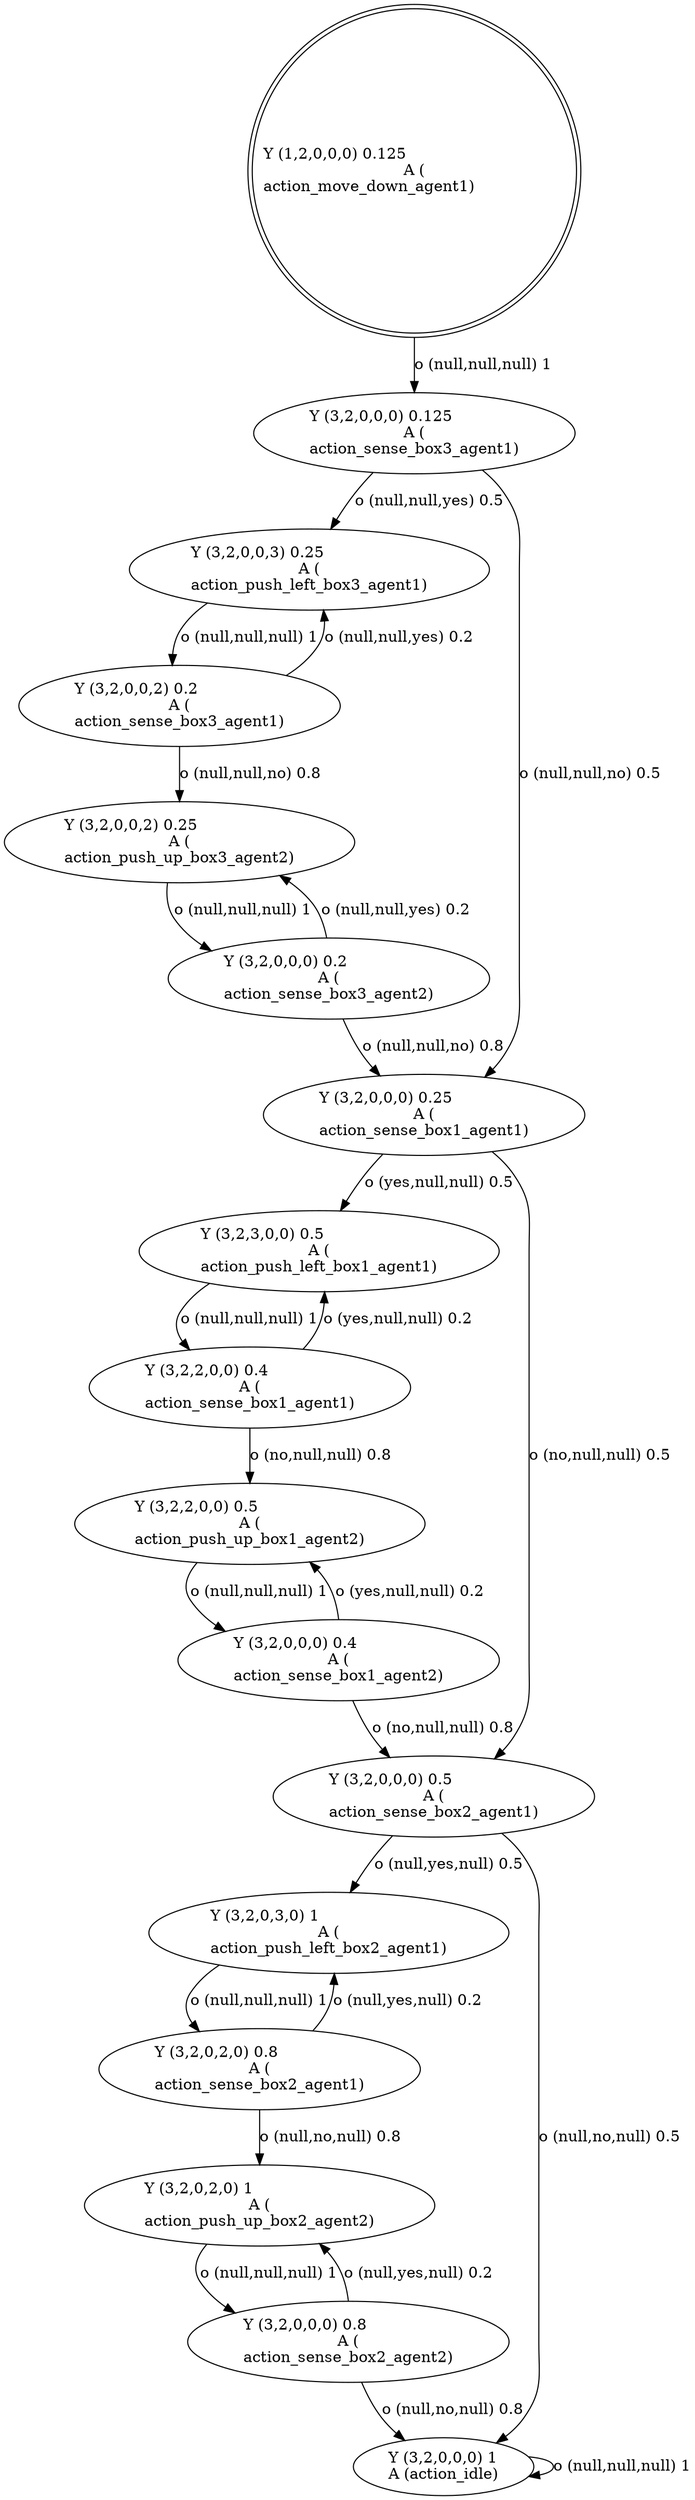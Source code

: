 digraph G
{
root [label="Y (1,2,0,0,0) 0.125\lA (\naction_move_down_agent1)\l" shape=doublecircle labeljust="l"];
x0row3 [label="Y (3,2,0,0,0) 0.125\lA (\naction_sense_box3_agent1)\l"];
x0row15 [label="Y (3,2,0,0,3) 0.25\lA (\naction_push_left_box3_agent1)\l"];
x0row16 [label="Y (3,2,0,0,0) 0.25\lA (\naction_sense_box1_agent1)\l"];
x0row27 [label="Y (3,2,0,0,2) 0.2\lA (\naction_sense_box3_agent1)\l"];
x0row39 [label="Y (3,2,0,0,2) 0.25\lA (\naction_push_up_box3_agent2)\l"];
x0row64 [label="Y (3,2,0,0,0) 0.2\lA (\naction_sense_box3_agent2)\l"];
x0row79 [label="Y (3,2,3,0,0) 0.5\lA (\naction_push_left_box1_agent1)\l"];
x0row80 [label="Y (3,2,0,0,0) 0.5\lA (\naction_sense_box2_agent1)\l"];
x0row99 [label="Y (3,2,2,0,0) 0.4\lA (\naction_sense_box1_agent1)\l"];
x0row101 [label="Y (3,2,2,0,0) 0.5\lA (\naction_push_up_box1_agent2)\l"];
x0row116 [label="Y (3,2,0,0,0) 0.4\lA (\naction_sense_box1_agent2)\l"];
x0row136 [label="Y (3,2,0,3,0) 1\lA (\naction_push_left_box2_agent1)\l"];
x0row137 [label="Y (3,2,0,0,0) 1\lA (action_idle)\l"];
x0row145 [label="Y (3,2,0,2,0) 0.8\lA (\naction_sense_box2_agent1)\l"];
x0row150 [label="Y (3,2,0,2,0) 1\lA (\naction_push_up_box2_agent2)\l"];
x0row161 [label="Y (3,2,0,0,0) 0.8\lA (\naction_sense_box2_agent2)\l"];
root -> x0row3 [label="o (null,null,null) 1\l"];
x0row3 -> x0row15 [label="o (null,null,yes) 0.5\l"];
x0row3 -> x0row16 [label="o (null,null,no) 0.5\l"];
x0row15 -> x0row27 [label="o (null,null,null) 1\l"];
x0row27 -> x0row15 [label="o (null,null,yes) 0.2\l"];
x0row27 -> x0row39 [label="o (null,null,no) 0.8\l"];
x0row39 -> x0row64 [label="o (null,null,null) 1\l"];
x0row64 -> x0row39 [label="o (null,null,yes) 0.2\l"];
x0row64 -> x0row16 [label="o (null,null,no) 0.8\l"];
x0row16 -> x0row79 [label="o (yes,null,null) 0.5\l"];
x0row16 -> x0row80 [label="o (no,null,null) 0.5\l"];
x0row79 -> x0row99 [label="o (null,null,null) 1\l"];
x0row99 -> x0row79 [label="o (yes,null,null) 0.2\l"];
x0row99 -> x0row101 [label="o (no,null,null) 0.8\l"];
x0row101 -> x0row116 [label="o (null,null,null) 1\l"];
x0row116 -> x0row101 [label="o (yes,null,null) 0.2\l"];
x0row116 -> x0row80 [label="o (no,null,null) 0.8\l"];
x0row80 -> x0row136 [label="o (null,yes,null) 0.5\l"];
x0row80 -> x0row137 [label="o (null,no,null) 0.5\l"];
x0row136 -> x0row145 [label="o (null,null,null) 1\l"];
x0row145 -> x0row136 [label="o (null,yes,null) 0.2\l"];
x0row145 -> x0row150 [label="o (null,no,null) 0.8\l"];
x0row150 -> x0row161 [label="o (null,null,null) 1\l"];
x0row161 -> x0row150 [label="o (null,yes,null) 0.2\l"];
x0row161 -> x0row137 [label="o (null,no,null) 0.8\l"];
x0row137 -> x0row137 [label="o (null,null,null) 1\l"];
}

